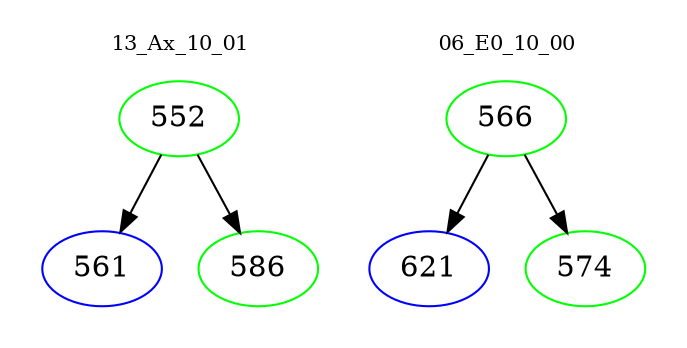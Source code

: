 digraph{
subgraph cluster_0 {
color = white
label = "13_Ax_10_01";
fontsize=10;
T0_552 [label="552", color="green"]
T0_552 -> T0_561 [color="black"]
T0_561 [label="561", color="blue"]
T0_552 -> T0_586 [color="black"]
T0_586 [label="586", color="green"]
}
subgraph cluster_1 {
color = white
label = "06_E0_10_00";
fontsize=10;
T1_566 [label="566", color="green"]
T1_566 -> T1_621 [color="black"]
T1_621 [label="621", color="blue"]
T1_566 -> T1_574 [color="black"]
T1_574 [label="574", color="green"]
}
}
